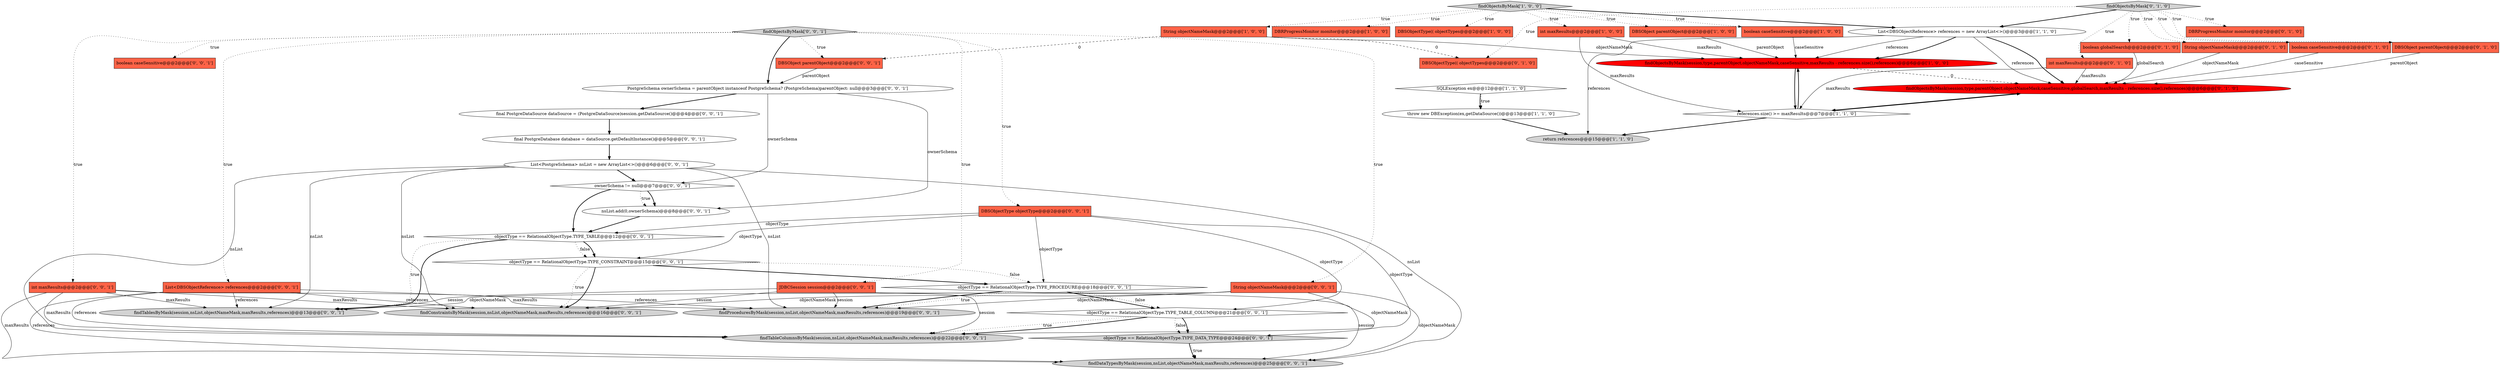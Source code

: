 digraph {
34 [style = filled, label = "List<PostgreSchema> nsList = new ArrayList<>()@@@6@@@['0', '0', '1']", fillcolor = white, shape = ellipse image = "AAA0AAABBB3BBB"];
37 [style = filled, label = "final PostgreDataSource dataSource = (PostgreDataSource)session.getDataSource()@@@4@@@['0', '0', '1']", fillcolor = white, shape = ellipse image = "AAA0AAABBB3BBB"];
18 [style = filled, label = "boolean globalSearch@@@2@@@['0', '1', '0']", fillcolor = tomato, shape = box image = "AAA0AAABBB2BBB"];
27 [style = filled, label = "findProceduresByMask(session,nsList,objectNameMask,maxResults,references)@@@19@@@['0', '0', '1']", fillcolor = lightgray, shape = ellipse image = "AAA0AAABBB3BBB"];
40 [style = filled, label = "objectType == RelationalObjectType.TYPE_PROCEDURE@@@18@@@['0', '0', '1']", fillcolor = white, shape = diamond image = "AAA0AAABBB3BBB"];
26 [style = filled, label = "objectType == RelationalObjectType.TYPE_DATA_TYPE@@@24@@@['0', '0', '1']", fillcolor = lightgray, shape = diamond image = "AAA0AAABBB3BBB"];
43 [style = filled, label = "ownerSchema != null@@@7@@@['0', '0', '1']", fillcolor = white, shape = diamond image = "AAA0AAABBB3BBB"];
7 [style = filled, label = "DBSObjectType(( objectTypes@@@2@@@['1', '0', '0']", fillcolor = tomato, shape = box image = "AAA0AAABBB1BBB"];
25 [style = filled, label = "findObjectsByMask['0', '0', '1']", fillcolor = lightgray, shape = diamond image = "AAA0AAABBB3BBB"];
28 [style = filled, label = "String objectNameMask@@@2@@@['0', '0', '1']", fillcolor = tomato, shape = box image = "AAA0AAABBB3BBB"];
30 [style = filled, label = "DBSObjectType objectType@@@2@@@['0', '0', '1']", fillcolor = tomato, shape = box image = "AAA0AAABBB3BBB"];
9 [style = filled, label = "DBSObject parentObject@@@2@@@['1', '0', '0']", fillcolor = tomato, shape = box image = "AAA0AAABBB1BBB"];
35 [style = filled, label = "objectType == RelationalObjectType.TYPE_TABLE@@@12@@@['0', '0', '1']", fillcolor = white, shape = diamond image = "AAA0AAABBB3BBB"];
38 [style = filled, label = "findConstraintsByMask(session,nsList,objectNameMask,maxResults,references)@@@16@@@['0', '0', '1']", fillcolor = lightgray, shape = ellipse image = "AAA0AAABBB3BBB"];
2 [style = filled, label = "DBRProgressMonitor monitor@@@2@@@['1', '0', '0']", fillcolor = tomato, shape = box image = "AAA0AAABBB1BBB"];
1 [style = filled, label = "boolean caseSensitive@@@2@@@['1', '0', '0']", fillcolor = tomato, shape = box image = "AAA0AAABBB1BBB"];
42 [style = filled, label = "findDataTypesByMask(session,nsList,objectNameMask,maxResults,references)@@@25@@@['0', '0', '1']", fillcolor = lightgray, shape = ellipse image = "AAA0AAABBB3BBB"];
41 [style = filled, label = "int maxResults@@@2@@@['0', '0', '1']", fillcolor = tomato, shape = box image = "AAA0AAABBB3BBB"];
15 [style = filled, label = "String objectNameMask@@@2@@@['0', '1', '0']", fillcolor = tomato, shape = box image = "AAA0AAABBB2BBB"];
44 [style = filled, label = "findTableColumnsByMask(session,nsList,objectNameMask,maxResults,references)@@@22@@@['0', '0', '1']", fillcolor = lightgray, shape = ellipse image = "AAA0AAABBB3BBB"];
24 [style = filled, label = "objectType == RelationalObjectType.TYPE_CONSTRAINT@@@15@@@['0', '0', '1']", fillcolor = white, shape = diamond image = "AAA0AAABBB3BBB"];
36 [style = filled, label = "boolean caseSensitive@@@2@@@['0', '0', '1']", fillcolor = tomato, shape = box image = "AAA0AAABBB3BBB"];
16 [style = filled, label = "int maxResults@@@2@@@['0', '1', '0']", fillcolor = tomato, shape = box image = "AAA0AAABBB2BBB"];
0 [style = filled, label = "SQLException ex@@@12@@@['1', '1', '0']", fillcolor = white, shape = diamond image = "AAA0AAABBB1BBB"];
33 [style = filled, label = "findTablesByMask(session,nsList,objectNameMask,maxResults,references)@@@13@@@['0', '0', '1']", fillcolor = lightgray, shape = ellipse image = "AAA0AAABBB3BBB"];
10 [style = filled, label = "String objectNameMask@@@2@@@['1', '0', '0']", fillcolor = tomato, shape = box image = "AAA1AAABBB1BBB"];
11 [style = filled, label = "findObjectsByMask['1', '0', '0']", fillcolor = lightgray, shape = diamond image = "AAA0AAABBB1BBB"];
6 [style = filled, label = "return references@@@15@@@['1', '1', '0']", fillcolor = lightgray, shape = ellipse image = "AAA0AAABBB1BBB"];
13 [style = filled, label = "boolean caseSensitive@@@2@@@['0', '1', '0']", fillcolor = tomato, shape = box image = "AAA0AAABBB2BBB"];
39 [style = filled, label = "nsList.add(0,ownerSchema)@@@8@@@['0', '0', '1']", fillcolor = white, shape = ellipse image = "AAA0AAABBB3BBB"];
21 [style = filled, label = "findObjectsByMask(session,type,parentObject,objectNameMask,caseSensitive,globalSearch,maxResults - references.size(),references)@@@6@@@['0', '1', '0']", fillcolor = red, shape = ellipse image = "AAA1AAABBB2BBB"];
45 [style = filled, label = "DBSObject parentObject@@@2@@@['0', '0', '1']", fillcolor = tomato, shape = box image = "AAA0AAABBB3BBB"];
20 [style = filled, label = "findObjectsByMask['0', '1', '0']", fillcolor = lightgray, shape = diamond image = "AAA0AAABBB2BBB"];
5 [style = filled, label = "findObjectsByMask(session,type,parentObject,objectNameMask,caseSensitive,maxResults - references.size(),references)@@@6@@@['1', '0', '0']", fillcolor = red, shape = ellipse image = "AAA1AAABBB1BBB"];
14 [style = filled, label = "DBSObject parentObject@@@2@@@['0', '1', '0']", fillcolor = tomato, shape = box image = "AAA0AAABBB2BBB"];
23 [style = filled, label = "final PostgreDatabase database = dataSource.getDefaultInstance()@@@5@@@['0', '0', '1']", fillcolor = white, shape = ellipse image = "AAA0AAABBB3BBB"];
17 [style = filled, label = "DBRProgressMonitor monitor@@@2@@@['0', '1', '0']", fillcolor = tomato, shape = box image = "AAA0AAABBB2BBB"];
32 [style = filled, label = "List<DBSObjectReference> references@@@2@@@['0', '0', '1']", fillcolor = tomato, shape = box image = "AAA0AAABBB3BBB"];
3 [style = filled, label = "int maxResults@@@2@@@['1', '0', '0']", fillcolor = tomato, shape = box image = "AAA0AAABBB1BBB"];
8 [style = filled, label = "List<DBSObjectReference> references = new ArrayList<>()@@@3@@@['1', '1', '0']", fillcolor = white, shape = ellipse image = "AAA0AAABBB1BBB"];
19 [style = filled, label = "DBSObjectType(( objectTypes@@@2@@@['0', '1', '0']", fillcolor = tomato, shape = box image = "AAA1AAABBB2BBB"];
4 [style = filled, label = "throw new DBException(ex,getDataSource())@@@13@@@['1', '1', '0']", fillcolor = white, shape = ellipse image = "AAA0AAABBB1BBB"];
29 [style = filled, label = "PostgreSchema ownerSchema = parentObject instanceof PostgreSchema? (PostgreSchema)parentObject: null@@@3@@@['0', '0', '1']", fillcolor = white, shape = ellipse image = "AAA0AAABBB3BBB"];
22 [style = filled, label = "objectType == RelationalObjectType.TYPE_TABLE_COLUMN@@@21@@@['0', '0', '1']", fillcolor = white, shape = diamond image = "AAA0AAABBB3BBB"];
31 [style = filled, label = "JDBCSession session@@@2@@@['0', '0', '1']", fillcolor = tomato, shape = box image = "AAA0AAABBB3BBB"];
12 [style = filled, label = "references.size() >= maxResults@@@7@@@['1', '1', '0']", fillcolor = white, shape = diamond image = "AAA0AAABBB1BBB"];
41->33 [style = solid, label="maxResults"];
24->40 [style = dotted, label="false"];
12->5 [style = bold, label=""];
45->29 [style = solid, label="parentObject"];
3->12 [style = solid, label="maxResults"];
11->1 [style = dotted, label="true"];
29->39 [style = solid, label="ownerSchema"];
18->21 [style = solid, label="globalSearch"];
22->26 [style = dotted, label="false"];
25->28 [style = dotted, label="true"];
25->29 [style = bold, label=""];
32->38 [style = solid, label="references"];
8->6 [style = solid, label="references"];
11->2 [style = dotted, label="true"];
30->24 [style = solid, label="objectType"];
43->35 [style = bold, label=""];
40->22 [style = bold, label=""];
20->18 [style = dotted, label="true"];
20->13 [style = dotted, label="true"];
22->44 [style = dotted, label="true"];
20->15 [style = dotted, label="true"];
31->27 [style = solid, label="session"];
11->7 [style = dotted, label="true"];
25->32 [style = dotted, label="true"];
26->42 [style = bold, label=""];
35->24 [style = dotted, label="false"];
12->21 [style = bold, label=""];
11->10 [style = dotted, label="true"];
13->21 [style = solid, label="caseSensitive"];
34->42 [style = solid, label="nsList"];
24->38 [style = bold, label=""];
24->40 [style = bold, label=""];
28->42 [style = solid, label="objectNameMask"];
35->33 [style = dotted, label="true"];
31->38 [style = solid, label="session"];
25->45 [style = dotted, label="true"];
1->5 [style = solid, label="caseSensitive"];
20->8 [style = bold, label=""];
28->38 [style = solid, label="objectNameMask"];
30->35 [style = solid, label="objectType"];
41->38 [style = solid, label="maxResults"];
39->35 [style = bold, label=""];
40->22 [style = dotted, label="false"];
11->8 [style = bold, label=""];
10->45 [style = dashed, label="0"];
22->44 [style = bold, label=""];
22->26 [style = bold, label=""];
26->42 [style = dotted, label="true"];
16->21 [style = solid, label="maxResults"];
16->12 [style = solid, label="maxResults"];
20->17 [style = dotted, label="true"];
25->31 [style = dotted, label="true"];
0->4 [style = dotted, label="true"];
20->14 [style = dotted, label="true"];
31->33 [style = solid, label="session"];
28->33 [style = solid, label="objectNameMask"];
11->9 [style = dotted, label="true"];
29->37 [style = bold, label=""];
28->27 [style = solid, label="objectNameMask"];
32->44 [style = solid, label="references"];
34->44 [style = solid, label="nsList"];
35->24 [style = bold, label=""];
30->40 [style = solid, label="objectType"];
21->12 [style = bold, label=""];
10->5 [style = solid, label="objectNameMask"];
30->22 [style = solid, label="objectType"];
40->27 [style = bold, label=""];
25->36 [style = dotted, label="true"];
34->38 [style = solid, label="nsList"];
5->21 [style = dashed, label="0"];
32->42 [style = solid, label="references"];
20->19 [style = dotted, label="true"];
40->27 [style = dotted, label="true"];
34->43 [style = bold, label=""];
11->3 [style = dotted, label="true"];
43->39 [style = bold, label=""];
31->44 [style = solid, label="session"];
28->44 [style = solid, label="objectNameMask"];
41->27 [style = solid, label="maxResults"];
9->5 [style = solid, label="parentObject"];
14->21 [style = solid, label="parentObject"];
34->33 [style = solid, label="nsList"];
4->6 [style = bold, label=""];
10->19 [style = dashed, label="0"];
41->42 [style = solid, label="maxResults"];
35->33 [style = bold, label=""];
25->41 [style = dotted, label="true"];
41->44 [style = solid, label="maxResults"];
37->23 [style = bold, label=""];
12->6 [style = bold, label=""];
32->33 [style = solid, label="references"];
3->5 [style = solid, label="maxResults"];
29->43 [style = solid, label="ownerSchema"];
24->38 [style = dotted, label="true"];
32->27 [style = solid, label="references"];
8->5 [style = bold, label=""];
8->5 [style = solid, label="references"];
15->21 [style = solid, label="objectNameMask"];
8->21 [style = solid, label="references"];
5->12 [style = bold, label=""];
31->42 [style = solid, label="session"];
0->4 [style = bold, label=""];
23->34 [style = bold, label=""];
8->21 [style = bold, label=""];
34->27 [style = solid, label="nsList"];
30->26 [style = solid, label="objectType"];
25->30 [style = dotted, label="true"];
20->16 [style = dotted, label="true"];
43->39 [style = dotted, label="true"];
}
